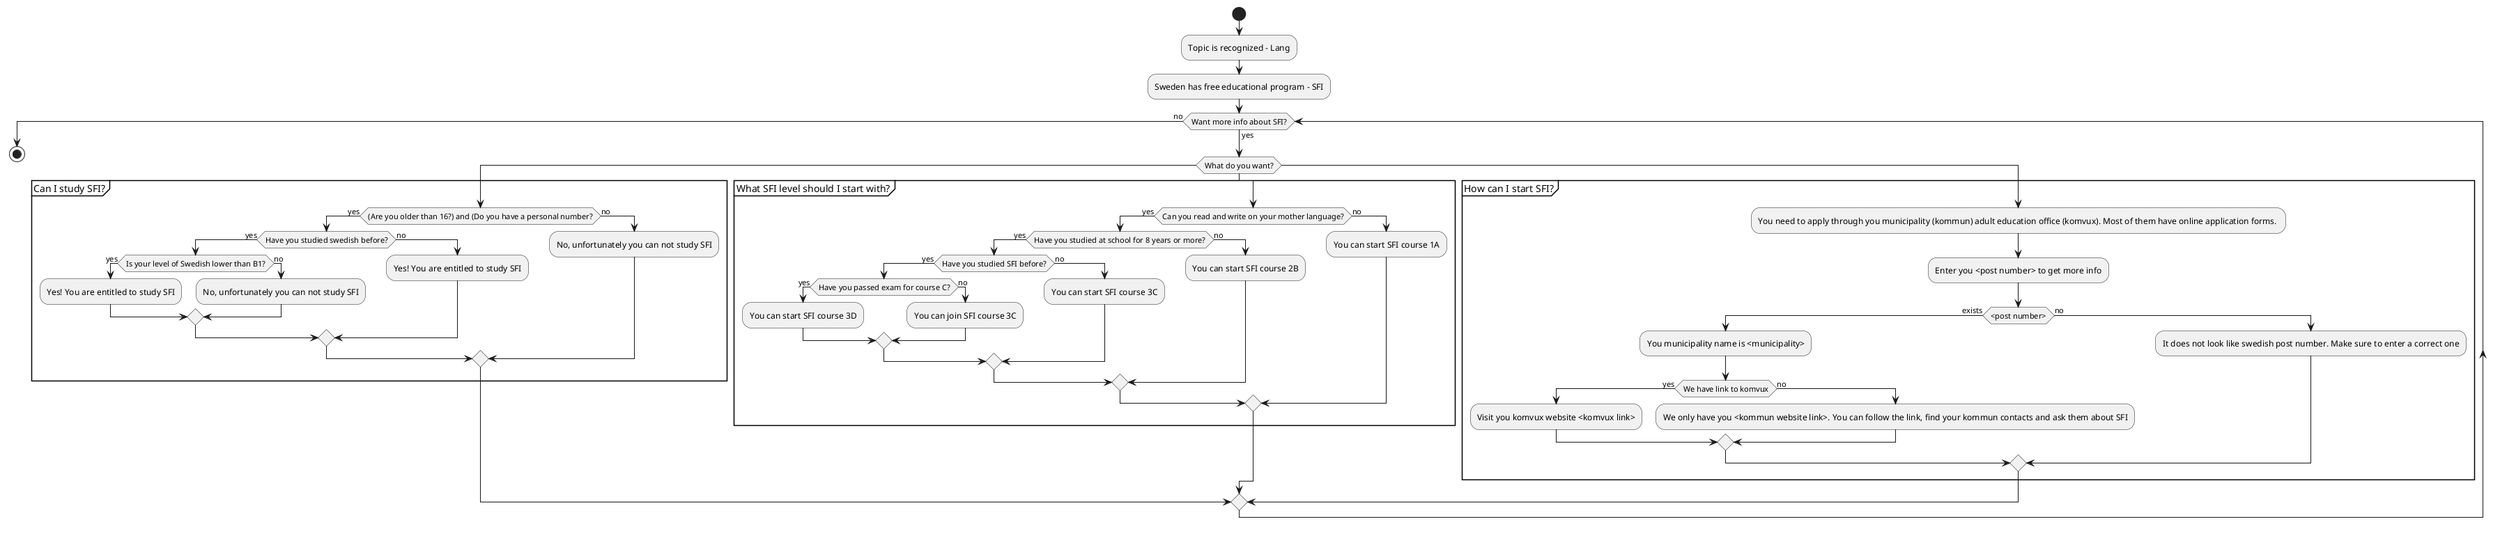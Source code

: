 
@startuml

start
:Topic is recognized - Lang;
:Sweden has free educational program - SFI;
while (Want more info about SFI?) is (yes)
    switch (What do you want?)
    case ()
        group Can I study SFI?
            if ((Are you older than 16?) and (Do you have a personal number?) then (yes)
                    if (Have you studied swedish before?) then (yes)
                        if (Is your level of Swedish lower than B1?) then (yes)
                            :Yes! You are entitled to study SFI;
                        else (no)
                            :No, unfortunately you can not study SFI;
                        endif
                    else (no)
                       :Yes! You are entitled to study SFI;
                    endif
            else (no)
                :No, unfortunately you can not study SFI;
            endif
        end group
    case ()
        group What SFI level should I start with?
            if (Can you read and write on your mother language?) then (yes)
                if (Have you studied at school for 8 years or more?) then (yes)
                    if (Have you studied SFI before?) then (yes)
                        if (Have you passed exam for course C?) then (yes)
                            :You can start SFI course 3D;
                        else (no)
                            :You can join SFI course 3C;
                        endif
                    else (no)
                        :You can start SFI course 3C;
                    endif
                else (no)
                    :You can start SFI course 2B;
                endif
            else (no)
                :You can start SFI course 1A;
            endif
        end group

    case ()
        group How can I start SFI?
            :You need to apply through you municipality (kommun) adult education office (komvux). Most of them have online application forms. ;
            :Enter you <post number> to get more info;
            if (<post number>) then (exists)
                :You municipality name is <municipality>;
                if (We have link to komvux) then (yes)
                    :Visit you komvux website <komvux link>;
                else (no)
                    :We only have you <kommun website link>. You can follow the link, find your kommun contacts and ask them about SFI;
                endif
            else (no)
                :It does not look like swedish post number. Make sure to enter a correct one;
            endif
        end group
    endswitch
endwhile (no)
stop
@enduml
